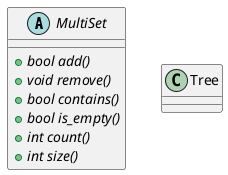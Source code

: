@startuml

'check the italics is sufficient'
abstract MultiSet{
    +{abstract} bool add()
    +{abstract} void remove()
    +{abstract} bool contains()
    +{abstract} bool is_empty()
    +{abstract} int count()
    +{abstract} int size()

}

class Tree{
}
@enduml